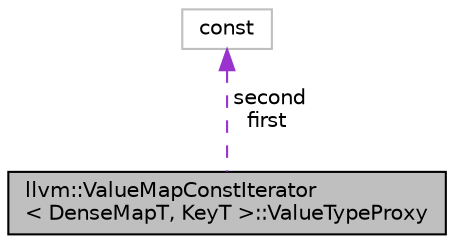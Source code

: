 digraph "llvm::ValueMapConstIterator&lt; DenseMapT, KeyT &gt;::ValueTypeProxy"
{
 // LATEX_PDF_SIZE
  bgcolor="transparent";
  edge [fontname="Helvetica",fontsize="10",labelfontname="Helvetica",labelfontsize="10"];
  node [fontname="Helvetica",fontsize="10",shape=record];
  Node1 [label="llvm::ValueMapConstIterator\l\< DenseMapT, KeyT \>::ValueTypeProxy",height=0.2,width=0.4,color="black", fillcolor="grey75", style="filled", fontcolor="black",tooltip=" "];
  Node2 -> Node1 [dir="back",color="darkorchid3",fontsize="10",style="dashed",label=" second\nfirst" ,fontname="Helvetica"];
  Node2 [label="const",height=0.2,width=0.4,color="grey75",tooltip=" "];
}
